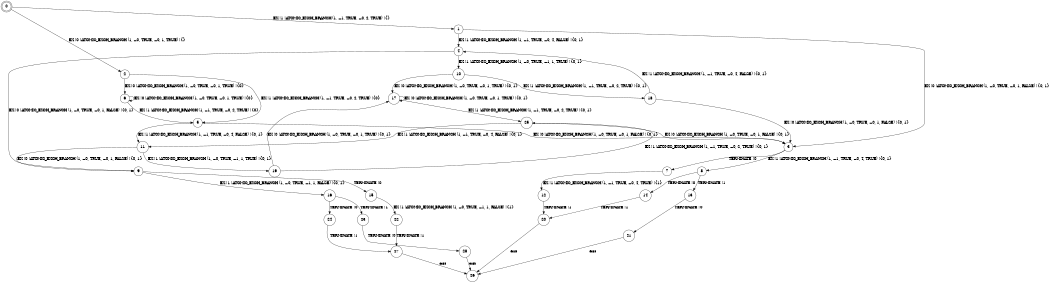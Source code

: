 digraph BCG {
size = "7, 10.5";
center = TRUE;
node [shape = circle];
0 [peripheries = 2];
0 -> 1 [label = "EX !1 !ATOMIC_EXCH_BRANCH (1, +1, TRUE, +0, 2, TRUE) !{}"];
0 -> 2 [label = "EX !0 !ATOMIC_EXCH_BRANCH (1, +0, TRUE, +0, 1, TRUE) !{}"];
1 -> 3 [label = "EX !0 !ATOMIC_EXCH_BRANCH (1, +0, TRUE, +0, 1, FALSE) !{0, 1}"];
1 -> 4 [label = "EX !1 !ATOMIC_EXCH_BRANCH (1, +1, TRUE, +0, 4, FALSE) !{0, 1}"];
2 -> 5 [label = "EX !1 !ATOMIC_EXCH_BRANCH (1, +1, TRUE, +0, 2, TRUE) !{0}"];
2 -> 6 [label = "EX !0 !ATOMIC_EXCH_BRANCH (1, +0, TRUE, +0, 1, TRUE) !{0}"];
3 -> 7 [label = "TERMINATE !0"];
3 -> 8 [label = "EX !1 !ATOMIC_EXCH_BRANCH (1, +1, TRUE, +0, 4, TRUE) !{0, 1}"];
4 -> 9 [label = "EX !0 !ATOMIC_EXCH_BRANCH (1, +0, TRUE, +0, 1, FALSE) !{0, 1}"];
4 -> 10 [label = "EX !1 !ATOMIC_EXCH_BRANCH (1, +0, TRUE, +1, 1, TRUE) !{0, 1}"];
5 -> 11 [label = "EX !1 !ATOMIC_EXCH_BRANCH (1, +1, TRUE, +0, 4, FALSE) !{0, 1}"];
5 -> 3 [label = "EX !0 !ATOMIC_EXCH_BRANCH (1, +0, TRUE, +0, 1, FALSE) !{0, 1}"];
6 -> 5 [label = "EX !1 !ATOMIC_EXCH_BRANCH (1, +1, TRUE, +0, 2, TRUE) !{0}"];
6 -> 6 [label = "EX !0 !ATOMIC_EXCH_BRANCH (1, +0, TRUE, +0, 1, TRUE) !{0}"];
7 -> 12 [label = "EX !1 !ATOMIC_EXCH_BRANCH (1, +1, TRUE, +0, 4, TRUE) !{1}"];
8 -> 13 [label = "TERMINATE !1"];
8 -> 14 [label = "TERMINATE !0"];
9 -> 15 [label = "TERMINATE !0"];
9 -> 16 [label = "EX !1 !ATOMIC_EXCH_BRANCH (1, +0, TRUE, +1, 1, FALSE) !{0, 1}"];
10 -> 17 [label = "EX !0 !ATOMIC_EXCH_BRANCH (1, +0, TRUE, +0, 1, TRUE) !{0, 1}"];
10 -> 18 [label = "EX !1 !ATOMIC_EXCH_BRANCH (1, +1, TRUE, +0, 2, TRUE) !{0, 1}"];
11 -> 19 [label = "EX !1 !ATOMIC_EXCH_BRANCH (1, +0, TRUE, +1, 1, TRUE) !{0, 1}"];
11 -> 9 [label = "EX !0 !ATOMIC_EXCH_BRANCH (1, +0, TRUE, +0, 1, FALSE) !{0, 1}"];
12 -> 20 [label = "TERMINATE !1"];
13 -> 21 [label = "TERMINATE !0"];
14 -> 20 [label = "TERMINATE !1"];
15 -> 22 [label = "EX !1 !ATOMIC_EXCH_BRANCH (1, +0, TRUE, +1, 1, FALSE) !{1}"];
16 -> 23 [label = "TERMINATE !1"];
16 -> 24 [label = "TERMINATE !0"];
17 -> 25 [label = "EX !1 !ATOMIC_EXCH_BRANCH (1, +1, TRUE, +0, 2, TRUE) !{0, 1}"];
17 -> 17 [label = "EX !0 !ATOMIC_EXCH_BRANCH (1, +0, TRUE, +0, 1, TRUE) !{0, 1}"];
18 -> 3 [label = "EX !0 !ATOMIC_EXCH_BRANCH (1, +0, TRUE, +0, 1, FALSE) !{0, 1}"];
18 -> 4 [label = "EX !1 !ATOMIC_EXCH_BRANCH (1, +1, TRUE, +0, 4, FALSE) !{0, 1}"];
19 -> 25 [label = "EX !1 !ATOMIC_EXCH_BRANCH (1, +1, TRUE, +0, 2, TRUE) !{0, 1}"];
19 -> 17 [label = "EX !0 !ATOMIC_EXCH_BRANCH (1, +0, TRUE, +0, 1, TRUE) !{0, 1}"];
20 -> 26 [label = "exit"];
21 -> 26 [label = "exit"];
22 -> 27 [label = "TERMINATE !1"];
23 -> 28 [label = "TERMINATE !0"];
24 -> 27 [label = "TERMINATE !1"];
25 -> 11 [label = "EX !1 !ATOMIC_EXCH_BRANCH (1, +1, TRUE, +0, 4, FALSE) !{0, 1}"];
25 -> 3 [label = "EX !0 !ATOMIC_EXCH_BRANCH (1, +0, TRUE, +0, 1, FALSE) !{0, 1}"];
27 -> 26 [label = "exit"];
28 -> 26 [label = "exit"];
}
